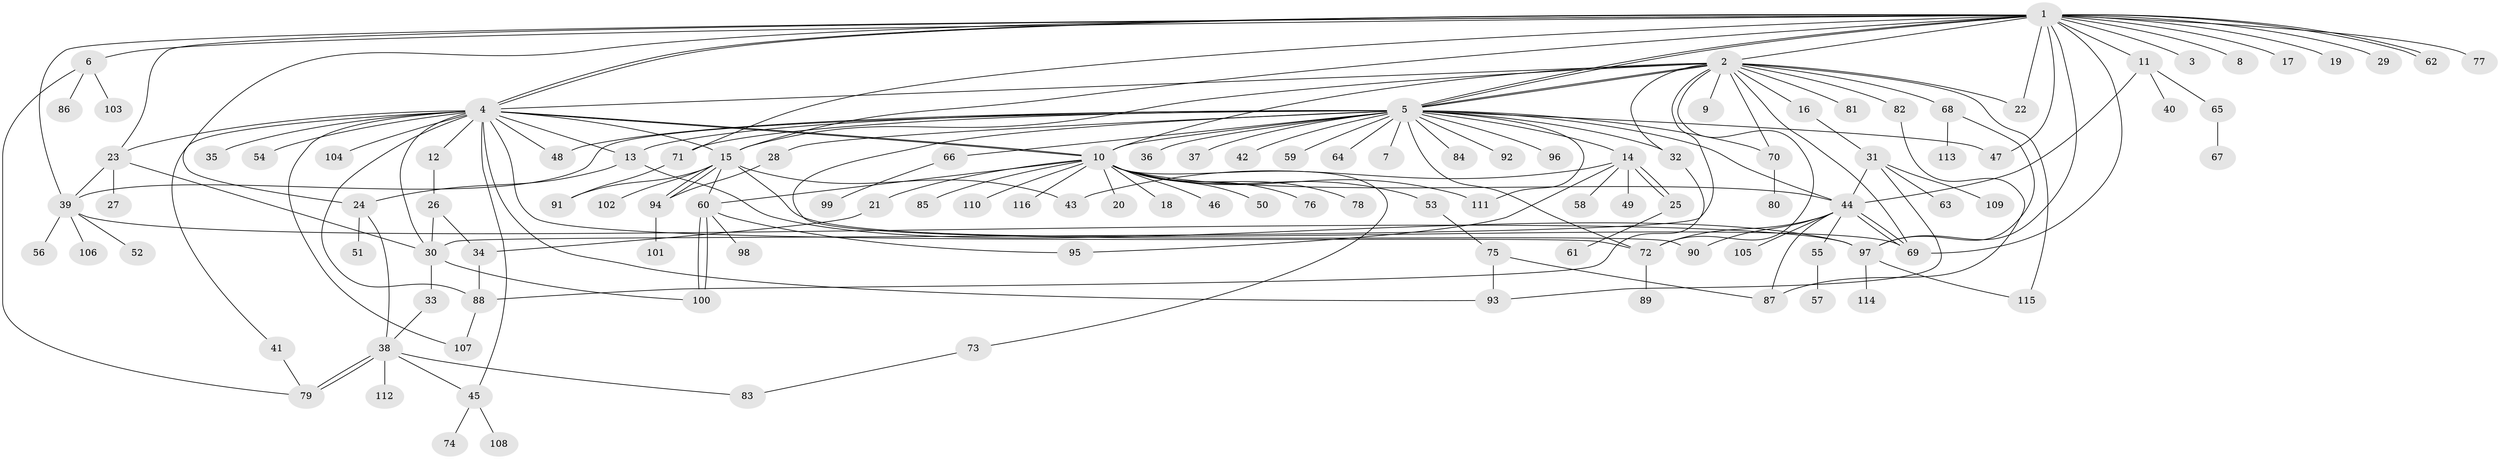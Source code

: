 // Generated by graph-tools (version 1.1) at 2025/01/03/09/25 03:01:45]
// undirected, 116 vertices, 179 edges
graph export_dot {
graph [start="1"]
  node [color=gray90,style=filled];
  1;
  2;
  3;
  4;
  5;
  6;
  7;
  8;
  9;
  10;
  11;
  12;
  13;
  14;
  15;
  16;
  17;
  18;
  19;
  20;
  21;
  22;
  23;
  24;
  25;
  26;
  27;
  28;
  29;
  30;
  31;
  32;
  33;
  34;
  35;
  36;
  37;
  38;
  39;
  40;
  41;
  42;
  43;
  44;
  45;
  46;
  47;
  48;
  49;
  50;
  51;
  52;
  53;
  54;
  55;
  56;
  57;
  58;
  59;
  60;
  61;
  62;
  63;
  64;
  65;
  66;
  67;
  68;
  69;
  70;
  71;
  72;
  73;
  74;
  75;
  76;
  77;
  78;
  79;
  80;
  81;
  82;
  83;
  84;
  85;
  86;
  87;
  88;
  89;
  90;
  91;
  92;
  93;
  94;
  95;
  96;
  97;
  98;
  99;
  100;
  101;
  102;
  103;
  104;
  105;
  106;
  107;
  108;
  109;
  110;
  111;
  112;
  113;
  114;
  115;
  116;
  1 -- 2;
  1 -- 3;
  1 -- 4;
  1 -- 4;
  1 -- 5;
  1 -- 5;
  1 -- 6;
  1 -- 8;
  1 -- 11;
  1 -- 15;
  1 -- 17;
  1 -- 19;
  1 -- 22;
  1 -- 23;
  1 -- 24;
  1 -- 29;
  1 -- 39;
  1 -- 47;
  1 -- 62;
  1 -- 62;
  1 -- 69;
  1 -- 71;
  1 -- 77;
  1 -- 97;
  2 -- 4;
  2 -- 5;
  2 -- 5;
  2 -- 9;
  2 -- 10;
  2 -- 15;
  2 -- 16;
  2 -- 22;
  2 -- 30;
  2 -- 32;
  2 -- 68;
  2 -- 69;
  2 -- 70;
  2 -- 72;
  2 -- 81;
  2 -- 82;
  2 -- 115;
  4 -- 10;
  4 -- 10;
  4 -- 12;
  4 -- 13;
  4 -- 15;
  4 -- 23;
  4 -- 30;
  4 -- 35;
  4 -- 41;
  4 -- 45;
  4 -- 48;
  4 -- 54;
  4 -- 72;
  4 -- 88;
  4 -- 93;
  4 -- 104;
  4 -- 107;
  5 -- 7;
  5 -- 10;
  5 -- 13;
  5 -- 14;
  5 -- 28;
  5 -- 32;
  5 -- 36;
  5 -- 37;
  5 -- 39;
  5 -- 42;
  5 -- 44;
  5 -- 47;
  5 -- 48;
  5 -- 59;
  5 -- 64;
  5 -- 66;
  5 -- 70;
  5 -- 71;
  5 -- 72;
  5 -- 84;
  5 -- 90;
  5 -- 92;
  5 -- 96;
  5 -- 111;
  6 -- 79;
  6 -- 86;
  6 -- 103;
  10 -- 18;
  10 -- 20;
  10 -- 21;
  10 -- 44;
  10 -- 46;
  10 -- 50;
  10 -- 53;
  10 -- 60;
  10 -- 73;
  10 -- 76;
  10 -- 78;
  10 -- 85;
  10 -- 110;
  10 -- 111;
  10 -- 116;
  11 -- 40;
  11 -- 44;
  11 -- 65;
  12 -- 26;
  13 -- 24;
  13 -- 97;
  14 -- 25;
  14 -- 25;
  14 -- 43;
  14 -- 49;
  14 -- 58;
  14 -- 95;
  15 -- 43;
  15 -- 60;
  15 -- 69;
  15 -- 91;
  15 -- 94;
  15 -- 94;
  15 -- 102;
  16 -- 31;
  21 -- 34;
  23 -- 27;
  23 -- 30;
  23 -- 39;
  24 -- 38;
  24 -- 51;
  25 -- 61;
  26 -- 30;
  26 -- 34;
  28 -- 94;
  30 -- 33;
  30 -- 100;
  31 -- 44;
  31 -- 63;
  31 -- 93;
  31 -- 109;
  32 -- 88;
  33 -- 38;
  34 -- 88;
  38 -- 45;
  38 -- 79;
  38 -- 79;
  38 -- 83;
  38 -- 112;
  39 -- 52;
  39 -- 56;
  39 -- 97;
  39 -- 106;
  41 -- 79;
  44 -- 55;
  44 -- 69;
  44 -- 69;
  44 -- 72;
  44 -- 87;
  44 -- 90;
  44 -- 105;
  45 -- 74;
  45 -- 108;
  53 -- 75;
  55 -- 57;
  60 -- 95;
  60 -- 98;
  60 -- 100;
  60 -- 100;
  65 -- 67;
  66 -- 99;
  68 -- 97;
  68 -- 113;
  70 -- 80;
  71 -- 91;
  72 -- 89;
  73 -- 83;
  75 -- 87;
  75 -- 93;
  82 -- 87;
  88 -- 107;
  94 -- 101;
  97 -- 114;
  97 -- 115;
}
